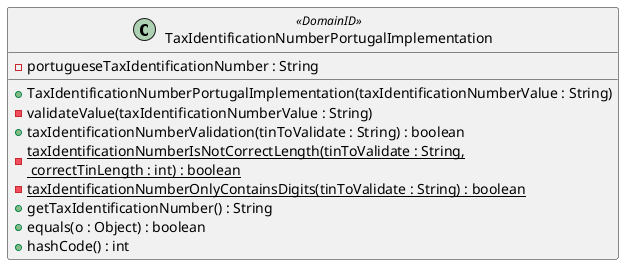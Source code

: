 @startuml

class TaxIdentificationNumberPortugalImplementation <<DomainID>> {

    - portugueseTaxIdentificationNumber : String

    +TaxIdentificationNumberPortugalImplementation(taxIdentificationNumberValue : String)
    -validateValue(taxIdentificationNumberValue : String)
    +taxIdentificationNumberValidation(tinToValidate : String) : boolean
    -taxIdentificationNumberIsNotCorrectLength(tinToValidate : String,\n correctTinLength : int) : boolean {static}
    -taxIdentificationNumberOnlyContainsDigits(tinToValidate : String) : boolean {static}
    + getTaxIdentificationNumber() : String
    +equals(o : Object) : boolean
    +hashCode() : int

}

@enduml